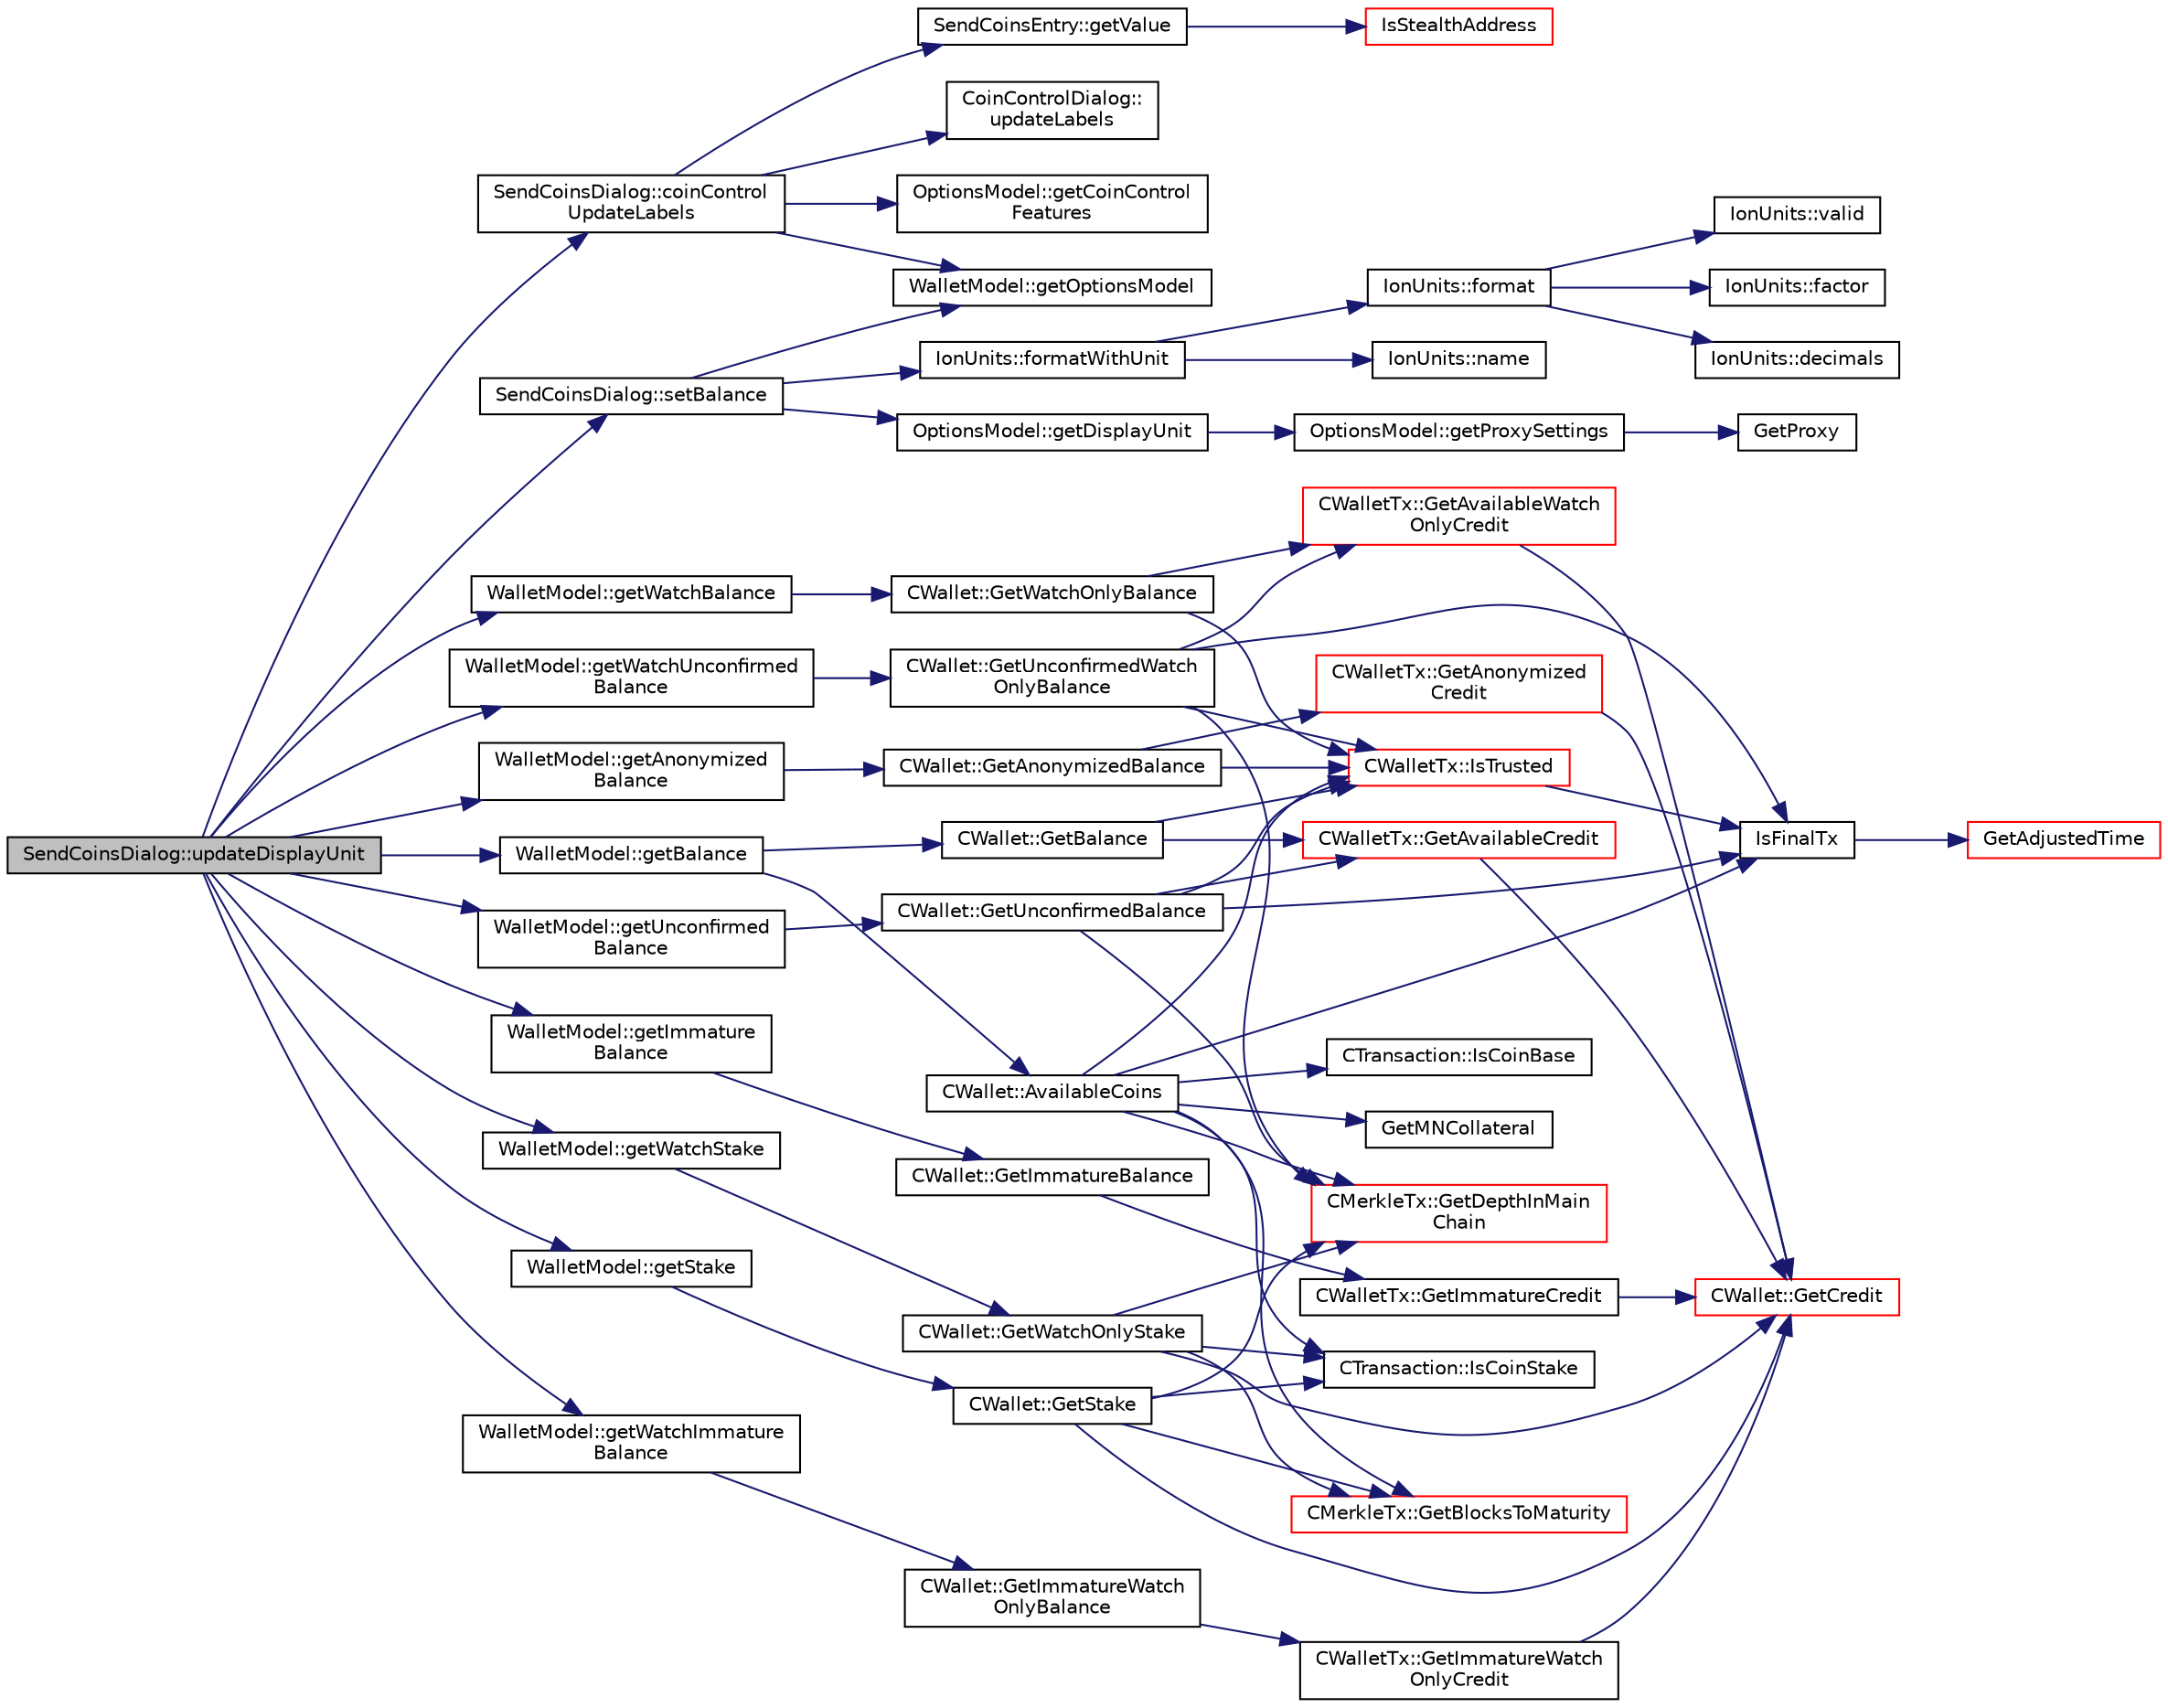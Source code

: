 digraph "SendCoinsDialog::updateDisplayUnit"
{
  edge [fontname="Helvetica",fontsize="10",labelfontname="Helvetica",labelfontsize="10"];
  node [fontname="Helvetica",fontsize="10",shape=record];
  rankdir="LR";
  Node799 [label="SendCoinsDialog::updateDisplayUnit",height=0.2,width=0.4,color="black", fillcolor="grey75", style="filled", fontcolor="black"];
  Node799 -> Node800 [color="midnightblue",fontsize="10",style="solid",fontname="Helvetica"];
  Node800 [label="SendCoinsDialog::setBalance",height=0.2,width=0.4,color="black", fillcolor="white", style="filled",URL="$d6/de6/class_send_coins_dialog.html#a7f02f2589cb65b508ccb3b02aad06979"];
  Node800 -> Node801 [color="midnightblue",fontsize="10",style="solid",fontname="Helvetica"];
  Node801 [label="WalletModel::getOptionsModel",height=0.2,width=0.4,color="black", fillcolor="white", style="filled",URL="$d4/d27/class_wallet_model.html#a96d53e56b3f8f07537ea2523f7a7d300"];
  Node800 -> Node802 [color="midnightblue",fontsize="10",style="solid",fontname="Helvetica"];
  Node802 [label="IonUnits::formatWithUnit",height=0.2,width=0.4,color="black", fillcolor="white", style="filled",URL="$d7/dab/class_ion_units.html#a07052cd4b4b8496b73ffe657432a8624",tooltip="Format as string (with unit) "];
  Node802 -> Node803 [color="midnightblue",fontsize="10",style="solid",fontname="Helvetica"];
  Node803 [label="IonUnits::format",height=0.2,width=0.4,color="black", fillcolor="white", style="filled",URL="$d7/dab/class_ion_units.html#a7cf8cdbd0a24c418ae91b511fac5bee4",tooltip="Format as string. "];
  Node803 -> Node804 [color="midnightblue",fontsize="10",style="solid",fontname="Helvetica"];
  Node804 [label="IonUnits::valid",height=0.2,width=0.4,color="black", fillcolor="white", style="filled",URL="$d7/dab/class_ion_units.html#a23c5b1306ed473dbb2375a6675a2ce13",tooltip="Is unit ID valid? "];
  Node803 -> Node805 [color="midnightblue",fontsize="10",style="solid",fontname="Helvetica"];
  Node805 [label="IonUnits::factor",height=0.2,width=0.4,color="black", fillcolor="white", style="filled",URL="$d7/dab/class_ion_units.html#a210814a200496caf63083ed4abd1bd24",tooltip="Number of Satoshis (1e-8) per unit. "];
  Node803 -> Node806 [color="midnightblue",fontsize="10",style="solid",fontname="Helvetica"];
  Node806 [label="IonUnits::decimals",height=0.2,width=0.4,color="black", fillcolor="white", style="filled",URL="$d7/dab/class_ion_units.html#a5e9c7a5b666b858c171760273c51c9d7",tooltip="Number of decimals left. "];
  Node802 -> Node807 [color="midnightblue",fontsize="10",style="solid",fontname="Helvetica"];
  Node807 [label="IonUnits::name",height=0.2,width=0.4,color="black", fillcolor="white", style="filled",URL="$d7/dab/class_ion_units.html#a5bb4881389b09aeeb0bc235e87e0a42f",tooltip="Short name. "];
  Node800 -> Node808 [color="midnightblue",fontsize="10",style="solid",fontname="Helvetica"];
  Node808 [label="OptionsModel::getDisplayUnit",height=0.2,width=0.4,color="black", fillcolor="white", style="filled",URL="$da/d1f/class_options_model.html#a3b6e4d4ef42be3aaba315b8cd14f468e"];
  Node808 -> Node809 [color="midnightblue",fontsize="10",style="solid",fontname="Helvetica"];
  Node809 [label="OptionsModel::getProxySettings",height=0.2,width=0.4,color="black", fillcolor="white", style="filled",URL="$da/d1f/class_options_model.html#a0fa582a801df3753c2c50840c40bb350"];
  Node809 -> Node810 [color="midnightblue",fontsize="10",style="solid",fontname="Helvetica"];
  Node810 [label="GetProxy",height=0.2,width=0.4,color="black", fillcolor="white", style="filled",URL="$d0/d0e/netbase_8cpp.html#a4e67b39fc1769663260d791d2f4d049d"];
  Node799 -> Node811 [color="midnightblue",fontsize="10",style="solid",fontname="Helvetica"];
  Node811 [label="WalletModel::getBalance",height=0.2,width=0.4,color="black", fillcolor="white", style="filled",URL="$d4/d27/class_wallet_model.html#a4d2cb225a19b89c64f4b5d81faf89beb"];
  Node811 -> Node812 [color="midnightblue",fontsize="10",style="solid",fontname="Helvetica"];
  Node812 [label="CWallet::AvailableCoins",height=0.2,width=0.4,color="black", fillcolor="white", style="filled",URL="$d2/de5/class_c_wallet.html#a0f950dede91de2be32ea8c43a40469ab"];
  Node812 -> Node813 [color="midnightblue",fontsize="10",style="solid",fontname="Helvetica"];
  Node813 [label="IsFinalTx",height=0.2,width=0.4,color="black", fillcolor="white", style="filled",URL="$df/d0a/main_8cpp.html#adc332cd7ac94e639bb4239618341be19"];
  Node813 -> Node814 [color="midnightblue",fontsize="10",style="solid",fontname="Helvetica"];
  Node814 [label="GetAdjustedTime",height=0.2,width=0.4,color="red", fillcolor="white", style="filled",URL="$df/d2d/util_8cpp.html#a09f81b9c7650f898cf3cf305b87547e6"];
  Node812 -> Node817 [color="midnightblue",fontsize="10",style="solid",fontname="Helvetica"];
  Node817 [label="CWalletTx::IsTrusted",height=0.2,width=0.4,color="red", fillcolor="white", style="filled",URL="$d6/d53/class_c_wallet_tx.html#a71efb0d5b5def8ae00a1d74b8741bfcb"];
  Node817 -> Node813 [color="midnightblue",fontsize="10",style="solid",fontname="Helvetica"];
  Node812 -> Node822 [color="midnightblue",fontsize="10",style="solid",fontname="Helvetica"];
  Node822 [label="CTransaction::IsCoinBase",height=0.2,width=0.4,color="black", fillcolor="white", style="filled",URL="$df/d43/class_c_transaction.html#a96256e8ac1bf79ad9c057e48c41132dd"];
  Node812 -> Node823 [color="midnightblue",fontsize="10",style="solid",fontname="Helvetica"];
  Node823 [label="CMerkleTx::GetBlocksToMaturity",height=0.2,width=0.4,color="red", fillcolor="white", style="filled",URL="$d1/dff/class_c_merkle_tx.html#a69ebd437f7b44169659c3527fe73b6ab"];
  Node812 -> Node825 [color="midnightblue",fontsize="10",style="solid",fontname="Helvetica"];
  Node825 [label="CTransaction::IsCoinStake",height=0.2,width=0.4,color="black", fillcolor="white", style="filled",URL="$df/d43/class_c_transaction.html#ace4278a41a296d40dcf5fb2b9cf007ec"];
  Node812 -> Node826 [color="midnightblue",fontsize="10",style="solid",fontname="Helvetica"];
  Node826 [label="CMerkleTx::GetDepthInMain\lChain",height=0.2,width=0.4,color="red", fillcolor="white", style="filled",URL="$d1/dff/class_c_merkle_tx.html#a887a9f1a0b7fc64b43e42cec76b38ef9"];
  Node812 -> Node829 [color="midnightblue",fontsize="10",style="solid",fontname="Helvetica"];
  Node829 [label="GetMNCollateral",height=0.2,width=0.4,color="black", fillcolor="white", style="filled",URL="$d4/dbf/main_8h.html#a7ecfeb5987564d84c46a6715d4c3a2df"];
  Node811 -> Node830 [color="midnightblue",fontsize="10",style="solid",fontname="Helvetica"];
  Node830 [label="CWallet::GetBalance",height=0.2,width=0.4,color="black", fillcolor="white", style="filled",URL="$d2/de5/class_c_wallet.html#aa6522c2833bc0a84d216cf102b51ba05"];
  Node830 -> Node817 [color="midnightblue",fontsize="10",style="solid",fontname="Helvetica"];
  Node830 -> Node831 [color="midnightblue",fontsize="10",style="solid",fontname="Helvetica"];
  Node831 [label="CWalletTx::GetAvailableCredit",height=0.2,width=0.4,color="red", fillcolor="white", style="filled",URL="$d6/d53/class_c_wallet_tx.html#af3c82ba365c720dd3d929b86bf432ef6"];
  Node831 -> Node832 [color="midnightblue",fontsize="10",style="solid",fontname="Helvetica"];
  Node832 [label="CWallet::GetCredit",height=0.2,width=0.4,color="red", fillcolor="white", style="filled",URL="$d2/de5/class_c_wallet.html#aa60b69c7d4ea6063ed83b13d7c6fe695"];
  Node799 -> Node834 [color="midnightblue",fontsize="10",style="solid",fontname="Helvetica"];
  Node834 [label="WalletModel::getStake",height=0.2,width=0.4,color="black", fillcolor="white", style="filled",URL="$d4/d27/class_wallet_model.html#a52610e28004228368104550b2e652872"];
  Node834 -> Node835 [color="midnightblue",fontsize="10",style="solid",fontname="Helvetica"];
  Node835 [label="CWallet::GetStake",height=0.2,width=0.4,color="black", fillcolor="white", style="filled",URL="$d2/de5/class_c_wallet.html#a87a52700330336da4957026c091916d8"];
  Node835 -> Node825 [color="midnightblue",fontsize="10",style="solid",fontname="Helvetica"];
  Node835 -> Node823 [color="midnightblue",fontsize="10",style="solid",fontname="Helvetica"];
  Node835 -> Node826 [color="midnightblue",fontsize="10",style="solid",fontname="Helvetica"];
  Node835 -> Node832 [color="midnightblue",fontsize="10",style="solid",fontname="Helvetica"];
  Node799 -> Node836 [color="midnightblue",fontsize="10",style="solid",fontname="Helvetica"];
  Node836 [label="WalletModel::getUnconfirmed\lBalance",height=0.2,width=0.4,color="black", fillcolor="white", style="filled",URL="$d4/d27/class_wallet_model.html#a5028f20a33e0d17942abeea537916736"];
  Node836 -> Node837 [color="midnightblue",fontsize="10",style="solid",fontname="Helvetica"];
  Node837 [label="CWallet::GetUnconfirmedBalance",height=0.2,width=0.4,color="black", fillcolor="white", style="filled",URL="$d2/de5/class_c_wallet.html#a6e6e1497535d499242c2f2a76d1cbe63"];
  Node837 -> Node813 [color="midnightblue",fontsize="10",style="solid",fontname="Helvetica"];
  Node837 -> Node817 [color="midnightblue",fontsize="10",style="solid",fontname="Helvetica"];
  Node837 -> Node826 [color="midnightblue",fontsize="10",style="solid",fontname="Helvetica"];
  Node837 -> Node831 [color="midnightblue",fontsize="10",style="solid",fontname="Helvetica"];
  Node799 -> Node838 [color="midnightblue",fontsize="10",style="solid",fontname="Helvetica"];
  Node838 [label="WalletModel::getImmature\lBalance",height=0.2,width=0.4,color="black", fillcolor="white", style="filled",URL="$d4/d27/class_wallet_model.html#ac5dbbc28b2c8ecd2e00fb45c6a2cb6f8"];
  Node838 -> Node839 [color="midnightblue",fontsize="10",style="solid",fontname="Helvetica"];
  Node839 [label="CWallet::GetImmatureBalance",height=0.2,width=0.4,color="black", fillcolor="white", style="filled",URL="$d2/de5/class_c_wallet.html#a6ab8dfa75c5c8d5539325f3981697964"];
  Node839 -> Node840 [color="midnightblue",fontsize="10",style="solid",fontname="Helvetica"];
  Node840 [label="CWalletTx::GetImmatureCredit",height=0.2,width=0.4,color="black", fillcolor="white", style="filled",URL="$d6/d53/class_c_wallet_tx.html#a19bb617269ab1ce42f5d18e1f1f8db09"];
  Node840 -> Node832 [color="midnightblue",fontsize="10",style="solid",fontname="Helvetica"];
  Node799 -> Node841 [color="midnightblue",fontsize="10",style="solid",fontname="Helvetica"];
  Node841 [label="WalletModel::getAnonymized\lBalance",height=0.2,width=0.4,color="black", fillcolor="white", style="filled",URL="$d4/d27/class_wallet_model.html#a3b4c7b849fca17bb1f8e315e23e68c7d"];
  Node841 -> Node842 [color="midnightblue",fontsize="10",style="solid",fontname="Helvetica"];
  Node842 [label="CWallet::GetAnonymizedBalance",height=0.2,width=0.4,color="black", fillcolor="white", style="filled",URL="$d2/de5/class_c_wallet.html#ad71e805ab9614962a57cb931e91b4297"];
  Node842 -> Node817 [color="midnightblue",fontsize="10",style="solid",fontname="Helvetica"];
  Node842 -> Node843 [color="midnightblue",fontsize="10",style="solid",fontname="Helvetica"];
  Node843 [label="CWalletTx::GetAnonymized\lCredit",height=0.2,width=0.4,color="red", fillcolor="white", style="filled",URL="$d6/d53/class_c_wallet_tx.html#a49cae757845e1bf0cb3c8e17bd96d4a1"];
  Node843 -> Node832 [color="midnightblue",fontsize="10",style="solid",fontname="Helvetica"];
  Node799 -> Node847 [color="midnightblue",fontsize="10",style="solid",fontname="Helvetica"];
  Node847 [label="WalletModel::getWatchBalance",height=0.2,width=0.4,color="black", fillcolor="white", style="filled",URL="$d4/d27/class_wallet_model.html#a6d9050286d99bccb4a28a8d88f0ca5f8"];
  Node847 -> Node848 [color="midnightblue",fontsize="10",style="solid",fontname="Helvetica"];
  Node848 [label="CWallet::GetWatchOnlyBalance",height=0.2,width=0.4,color="black", fillcolor="white", style="filled",URL="$d2/de5/class_c_wallet.html#a92a58ebac7d7d398597657600db56611"];
  Node848 -> Node817 [color="midnightblue",fontsize="10",style="solid",fontname="Helvetica"];
  Node848 -> Node849 [color="midnightblue",fontsize="10",style="solid",fontname="Helvetica"];
  Node849 [label="CWalletTx::GetAvailableWatch\lOnlyCredit",height=0.2,width=0.4,color="red", fillcolor="white", style="filled",URL="$d6/d53/class_c_wallet_tx.html#ac78c4da3c420b2b28370cba7044dd68d"];
  Node849 -> Node832 [color="midnightblue",fontsize="10",style="solid",fontname="Helvetica"];
  Node799 -> Node850 [color="midnightblue",fontsize="10",style="solid",fontname="Helvetica"];
  Node850 [label="WalletModel::getWatchStake",height=0.2,width=0.4,color="black", fillcolor="white", style="filled",URL="$d4/d27/class_wallet_model.html#a0ce2b0a7228e7c8f11e083d20ff005a3"];
  Node850 -> Node851 [color="midnightblue",fontsize="10",style="solid",fontname="Helvetica"];
  Node851 [label="CWallet::GetWatchOnlyStake",height=0.2,width=0.4,color="black", fillcolor="white", style="filled",URL="$d2/de5/class_c_wallet.html#a82b1de8131c2cdd7ec158a06f42586e0"];
  Node851 -> Node825 [color="midnightblue",fontsize="10",style="solid",fontname="Helvetica"];
  Node851 -> Node823 [color="midnightblue",fontsize="10",style="solid",fontname="Helvetica"];
  Node851 -> Node826 [color="midnightblue",fontsize="10",style="solid",fontname="Helvetica"];
  Node851 -> Node832 [color="midnightblue",fontsize="10",style="solid",fontname="Helvetica"];
  Node799 -> Node852 [color="midnightblue",fontsize="10",style="solid",fontname="Helvetica"];
  Node852 [label="WalletModel::getWatchUnconfirmed\lBalance",height=0.2,width=0.4,color="black", fillcolor="white", style="filled",URL="$d4/d27/class_wallet_model.html#a691b35afd9aff056e1398fd057691ff1"];
  Node852 -> Node853 [color="midnightblue",fontsize="10",style="solid",fontname="Helvetica"];
  Node853 [label="CWallet::GetUnconfirmedWatch\lOnlyBalance",height=0.2,width=0.4,color="black", fillcolor="white", style="filled",URL="$d2/de5/class_c_wallet.html#ab0c110f14f0429f9de594b2293837621"];
  Node853 -> Node813 [color="midnightblue",fontsize="10",style="solid",fontname="Helvetica"];
  Node853 -> Node817 [color="midnightblue",fontsize="10",style="solid",fontname="Helvetica"];
  Node853 -> Node826 [color="midnightblue",fontsize="10",style="solid",fontname="Helvetica"];
  Node853 -> Node849 [color="midnightblue",fontsize="10",style="solid",fontname="Helvetica"];
  Node799 -> Node854 [color="midnightblue",fontsize="10",style="solid",fontname="Helvetica"];
  Node854 [label="WalletModel::getWatchImmature\lBalance",height=0.2,width=0.4,color="black", fillcolor="white", style="filled",URL="$d4/d27/class_wallet_model.html#a9da743fbe881d4928eeafc48f50ef3d5"];
  Node854 -> Node855 [color="midnightblue",fontsize="10",style="solid",fontname="Helvetica"];
  Node855 [label="CWallet::GetImmatureWatch\lOnlyBalance",height=0.2,width=0.4,color="black", fillcolor="white", style="filled",URL="$d2/de5/class_c_wallet.html#a1372ba886aaeda65bf28758c9ccb65b4"];
  Node855 -> Node856 [color="midnightblue",fontsize="10",style="solid",fontname="Helvetica"];
  Node856 [label="CWalletTx::GetImmatureWatch\lOnlyCredit",height=0.2,width=0.4,color="black", fillcolor="white", style="filled",URL="$d6/d53/class_c_wallet_tx.html#a72f8eabb937fe06b415316c2ef4ea510"];
  Node856 -> Node832 [color="midnightblue",fontsize="10",style="solid",fontname="Helvetica"];
  Node799 -> Node857 [color="midnightblue",fontsize="10",style="solid",fontname="Helvetica"];
  Node857 [label="SendCoinsDialog::coinControl\lUpdateLabels",height=0.2,width=0.4,color="black", fillcolor="white", style="filled",URL="$d6/de6/class_send_coins_dialog.html#ae4f429aabcaf309aa314b90049be2a74"];
  Node857 -> Node801 [color="midnightblue",fontsize="10",style="solid",fontname="Helvetica"];
  Node857 -> Node858 [color="midnightblue",fontsize="10",style="solid",fontname="Helvetica"];
  Node858 [label="OptionsModel::getCoinControl\lFeatures",height=0.2,width=0.4,color="black", fillcolor="white", style="filled",URL="$da/d1f/class_options_model.html#ace6c871068f613aee277e37bfdc988c0"];
  Node857 -> Node859 [color="midnightblue",fontsize="10",style="solid",fontname="Helvetica"];
  Node859 [label="SendCoinsEntry::getValue",height=0.2,width=0.4,color="black", fillcolor="white", style="filled",URL="$d0/dbc/class_send_coins_entry.html#af36fb0ed9e2e07079c1a982b31e793c8"];
  Node859 -> Node860 [color="midnightblue",fontsize="10",style="solid",fontname="Helvetica"];
  Node860 [label="IsStealthAddress",height=0.2,width=0.4,color="red", fillcolor="white", style="filled",URL="$db/d2d/stealth_8cpp.html#a26c89afcb720e8b1a9c9dadaee26757b"];
  Node857 -> Node864 [color="midnightblue",fontsize="10",style="solid",fontname="Helvetica"];
  Node864 [label="CoinControlDialog::\lupdateLabels",height=0.2,width=0.4,color="black", fillcolor="white", style="filled",URL="$dd/dfb/class_coin_control_dialog.html#a4fc60e89b097952ff22dc0f9c58c87d9"];
}
